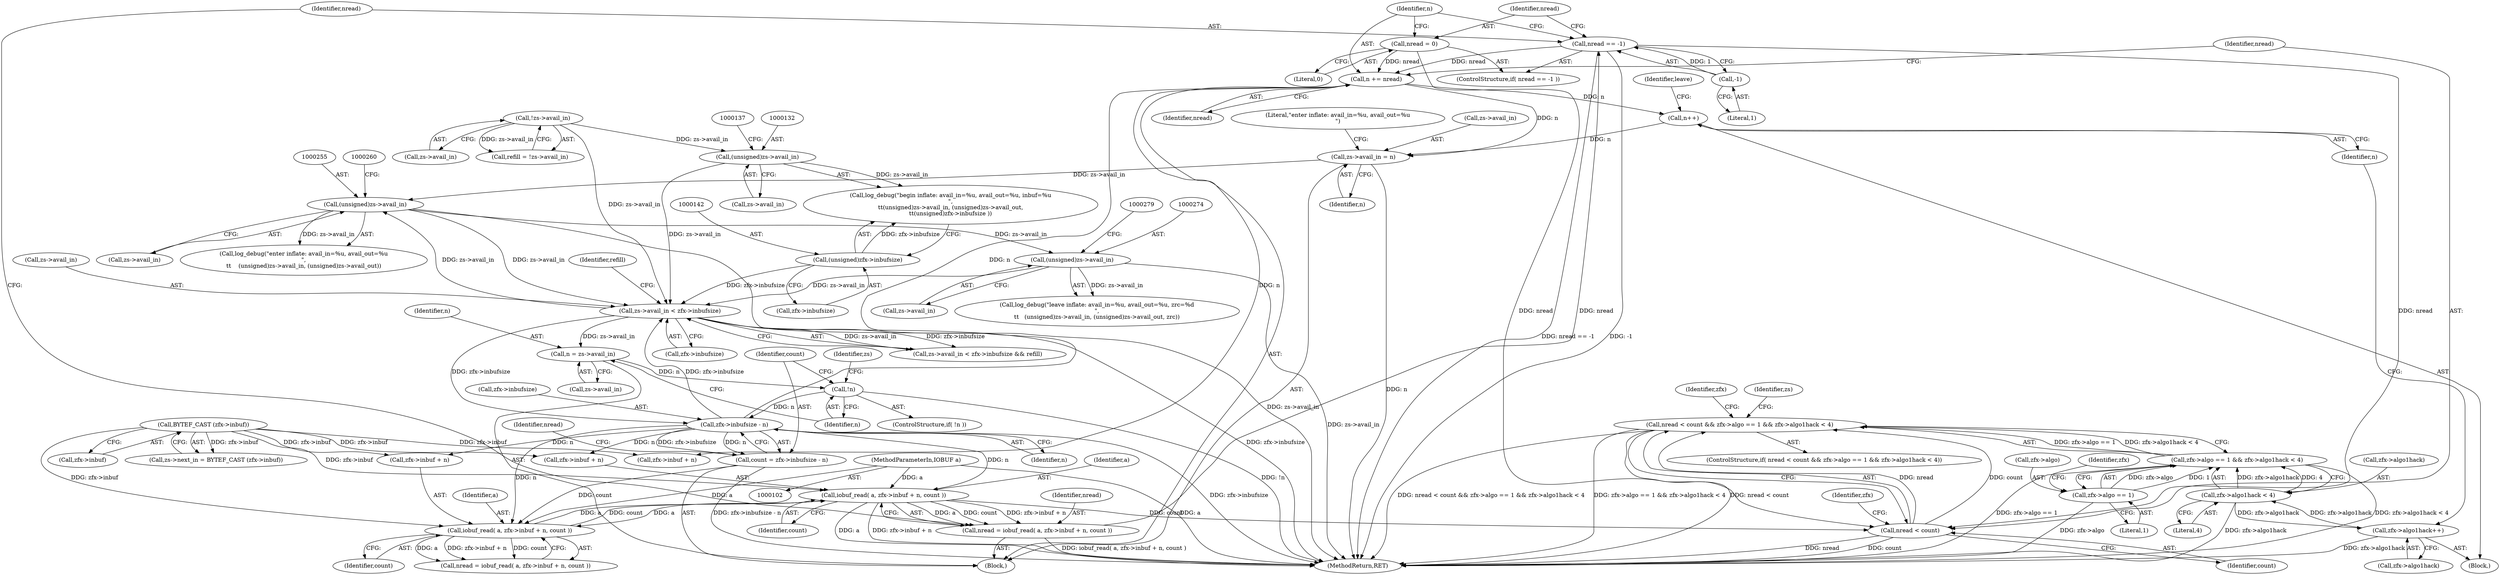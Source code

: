 digraph "0_gnupg_014b2103fcb12f261135e3954f26e9e07b39e342@API" {
"1000214" [label="(Call,nread < count && zfx->algo == 1 && zfx->algo1hack < 4)"];
"1000215" [label="(Call,nread < count)"];
"1000207" [label="(Call,nread = 0)"];
"1000203" [label="(Call,nread == -1)"];
"1000192" [label="(Call,nread = iobuf_read( a, zfx->inbuf + n, count ))"];
"1000194" [label="(Call,iobuf_read( a, zfx->inbuf + n, count ))"];
"1000184" [label="(Call,iobuf_read( a, zfx->inbuf + n, count ))"];
"1000105" [label="(MethodParameterIn,IOBUF a)"];
"1000171" [label="(Call,BYTEF_CAST (zfx->inbuf))"];
"1000177" [label="(Call,zfx->inbufsize - n)"];
"1000150" [label="(Call,zs->avail_in < zfx->inbufsize)"];
"1000273" [label="(Call,(unsigned)zs->avail_in)"];
"1000254" [label="(Call,(unsigned)zs->avail_in)"];
"1000247" [label="(Call,zs->avail_in = n)"];
"1000210" [label="(Call,n += nread)"];
"1000242" [label="(Call,n++)"];
"1000131" [label="(Call,(unsigned)zs->avail_in)"];
"1000123" [label="(Call,!zs->avail_in)"];
"1000141" [label="(Call,(unsigned)zfx->inbufsize)"];
"1000165" [label="(Call,!n)"];
"1000159" [label="(Call,n = zs->avail_in)"];
"1000175" [label="(Call,count = zfx->inbufsize - n)"];
"1000205" [label="(Call,-1)"];
"1000218" [label="(Call,zfx->algo == 1 && zfx->algo1hack < 4)"];
"1000219" [label="(Call,zfx->algo == 1)"];
"1000224" [label="(Call,zfx->algo1hack < 4)"];
"1000238" [label="(Call,zfx->algo1hack++)"];
"1000204" [label="(Identifier,nread)"];
"1000161" [label="(Call,zs->avail_in)"];
"1000191" [label="(Identifier,count)"];
"1000217" [label="(Identifier,count)"];
"1000149" [label="(Call,zs->avail_in < zfx->inbufsize && refill)"];
"1000343" [label="(MethodReturn,RET)"];
"1000194" [label="(Call,iobuf_read( a, zfx->inbuf + n, count ))"];
"1000176" [label="(Identifier,count)"];
"1000150" [label="(Call,zs->avail_in < zfx->inbufsize)"];
"1000228" [label="(Literal,4)"];
"1000248" [label="(Call,zs->avail_in)"];
"1000154" [label="(Call,zfx->inbufsize)"];
"1000181" [label="(Identifier,n)"];
"1000151" [label="(Call,zs->avail_in)"];
"1000256" [label="(Call,zs->avail_in)"];
"1000121" [label="(Call,refill = !zs->avail_in)"];
"1000206" [label="(Literal,1)"];
"1000133" [label="(Call,zs->avail_in)"];
"1000213" [label="(ControlStructure,if( nread < count && zfx->algo == 1 && zfx->algo1hack < 4))"];
"1000238" [label="(Call,zfx->algo1hack++)"];
"1000165" [label="(Call,!n)"];
"1000159" [label="(Call,n = zs->avail_in)"];
"1000239" [label="(Call,zfx->algo1hack)"];
"1000183" [label="(Identifier,nread)"];
"1000141" [label="(Call,(unsigned)zfx->inbufsize)"];
"1000202" [label="(ControlStructure,if( nread == -1 ))"];
"1000251" [label="(Identifier,n)"];
"1000193" [label="(Identifier,nread)"];
"1000216" [label="(Identifier,nread)"];
"1000219" [label="(Call,zfx->algo == 1)"];
"1000177" [label="(Call,zfx->inbufsize - n)"];
"1000224" [label="(Call,zfx->algo1hack < 4)"];
"1000207" [label="(Call,nread = 0)"];
"1000167" [label="(Call,zs->next_in = BYTEF_CAST (zfx->inbuf))"];
"1000124" [label="(Call,zs->avail_in)"];
"1000192" [label="(Call,nread = iobuf_read( a, zfx->inbuf + n, count ))"];
"1000226" [label="(Identifier,zfx)"];
"1000185" [label="(Identifier,a)"];
"1000242" [label="(Call,n++)"];
"1000208" [label="(Identifier,nread)"];
"1000171" [label="(Call,BYTEF_CAST (zfx->inbuf))"];
"1000215" [label="(Call,nread < count)"];
"1000243" [label="(Identifier,n)"];
"1000247" [label="(Call,zs->avail_in = n)"];
"1000166" [label="(Identifier,n)"];
"1000175" [label="(Call,count = zfx->inbufsize - n)"];
"1000249" [label="(Identifier,zs)"];
"1000212" [label="(Identifier,nread)"];
"1000196" [label="(Call,zfx->inbuf + n)"];
"1000225" [label="(Call,zfx->algo1hack)"];
"1000160" [label="(Identifier,n)"];
"1000195" [label="(Identifier,a)"];
"1000253" [label="(Literal,\"enter inflate: avail_in=%u, avail_out=%u\n\")"];
"1000234" [label="(Identifier,zfx)"];
"1000182" [label="(Call,nread = iobuf_read( a, zfx->inbuf + n, count ))"];
"1000223" [label="(Literal,1)"];
"1000218" [label="(Call,zfx->algo == 1 && zfx->algo1hack < 4)"];
"1000214" [label="(Call,nread < count && zfx->algo == 1 && zfx->algo1hack < 4)"];
"1000205" [label="(Call,-1)"];
"1000221" [label="(Identifier,zfx)"];
"1000129" [label="(Call,log_debug(\"begin inflate: avail_in=%u, avail_out=%u, inbuf=%u\n\",\n\t\t(unsigned)zs->avail_in, (unsigned)zs->avail_out,\n\t\t(unsigned)zfx->inbufsize ))"];
"1000211" [label="(Identifier,n)"];
"1000184" [label="(Call,iobuf_read( a, zfx->inbuf + n, count ))"];
"1000169" [label="(Identifier,zs)"];
"1000143" [label="(Call,zfx->inbufsize)"];
"1000186" [label="(Call,zfx->inbuf + n)"];
"1000105" [label="(MethodParameterIn,IOBUF a)"];
"1000232" [label="(Call,zfx->inbuf + n)"];
"1000164" [label="(ControlStructure,if( !n ))"];
"1000210" [label="(Call,n += nread)"];
"1000275" [label="(Call,zs->avail_in)"];
"1000229" [label="(Block,)"];
"1000273" [label="(Call,(unsigned)zs->avail_in)"];
"1000203" [label="(Call,nread == -1)"];
"1000254" [label="(Call,(unsigned)zs->avail_in)"];
"1000201" [label="(Identifier,count)"];
"1000245" [label="(Identifier,leave)"];
"1000157" [label="(Identifier,refill)"];
"1000123" [label="(Call,!zs->avail_in)"];
"1000271" [label="(Call,log_debug(\"leave inflate: avail_in=%u, avail_out=%u, zrc=%d\n\",\n\t\t   (unsigned)zs->avail_in, (unsigned)zs->avail_out, zrc))"];
"1000220" [label="(Call,zfx->algo)"];
"1000158" [label="(Block,)"];
"1000209" [label="(Literal,0)"];
"1000178" [label="(Call,zfx->inbufsize)"];
"1000252" [label="(Call,log_debug(\"enter inflate: avail_in=%u, avail_out=%u\n\",\n\t\t    (unsigned)zs->avail_in, (unsigned)zs->avail_out))"];
"1000172" [label="(Call,zfx->inbuf)"];
"1000131" [label="(Call,(unsigned)zs->avail_in)"];
"1000214" -> "1000213"  [label="AST: "];
"1000214" -> "1000215"  [label="CFG: "];
"1000214" -> "1000218"  [label="CFG: "];
"1000215" -> "1000214"  [label="AST: "];
"1000218" -> "1000214"  [label="AST: "];
"1000234" -> "1000214"  [label="CFG: "];
"1000249" -> "1000214"  [label="CFG: "];
"1000214" -> "1000343"  [label="DDG: nread < count && zfx->algo == 1 && zfx->algo1hack < 4"];
"1000214" -> "1000343"  [label="DDG: zfx->algo == 1 && zfx->algo1hack < 4"];
"1000214" -> "1000343"  [label="DDG: nread < count"];
"1000215" -> "1000214"  [label="DDG: nread"];
"1000215" -> "1000214"  [label="DDG: count"];
"1000218" -> "1000214"  [label="DDG: zfx->algo == 1"];
"1000218" -> "1000214"  [label="DDG: zfx->algo1hack < 4"];
"1000215" -> "1000217"  [label="CFG: "];
"1000216" -> "1000215"  [label="AST: "];
"1000217" -> "1000215"  [label="AST: "];
"1000221" -> "1000215"  [label="CFG: "];
"1000215" -> "1000343"  [label="DDG: nread"];
"1000215" -> "1000343"  [label="DDG: count"];
"1000207" -> "1000215"  [label="DDG: nread"];
"1000203" -> "1000215"  [label="DDG: nread"];
"1000194" -> "1000215"  [label="DDG: count"];
"1000207" -> "1000202"  [label="AST: "];
"1000207" -> "1000209"  [label="CFG: "];
"1000208" -> "1000207"  [label="AST: "];
"1000209" -> "1000207"  [label="AST: "];
"1000211" -> "1000207"  [label="CFG: "];
"1000207" -> "1000210"  [label="DDG: nread"];
"1000203" -> "1000202"  [label="AST: "];
"1000203" -> "1000205"  [label="CFG: "];
"1000204" -> "1000203"  [label="AST: "];
"1000205" -> "1000203"  [label="AST: "];
"1000208" -> "1000203"  [label="CFG: "];
"1000211" -> "1000203"  [label="CFG: "];
"1000203" -> "1000343"  [label="DDG: nread == -1"];
"1000203" -> "1000343"  [label="DDG: -1"];
"1000192" -> "1000203"  [label="DDG: nread"];
"1000205" -> "1000203"  [label="DDG: 1"];
"1000203" -> "1000210"  [label="DDG: nread"];
"1000192" -> "1000158"  [label="AST: "];
"1000192" -> "1000194"  [label="CFG: "];
"1000193" -> "1000192"  [label="AST: "];
"1000194" -> "1000192"  [label="AST: "];
"1000204" -> "1000192"  [label="CFG: "];
"1000192" -> "1000343"  [label="DDG: iobuf_read( a, zfx->inbuf + n, count )"];
"1000194" -> "1000192"  [label="DDG: a"];
"1000194" -> "1000192"  [label="DDG: zfx->inbuf + n"];
"1000194" -> "1000192"  [label="DDG: count"];
"1000194" -> "1000201"  [label="CFG: "];
"1000195" -> "1000194"  [label="AST: "];
"1000196" -> "1000194"  [label="AST: "];
"1000201" -> "1000194"  [label="AST: "];
"1000194" -> "1000343"  [label="DDG: a"];
"1000194" -> "1000343"  [label="DDG: zfx->inbuf + n"];
"1000194" -> "1000184"  [label="DDG: a"];
"1000184" -> "1000194"  [label="DDG: a"];
"1000184" -> "1000194"  [label="DDG: count"];
"1000105" -> "1000194"  [label="DDG: a"];
"1000171" -> "1000194"  [label="DDG: zfx->inbuf"];
"1000177" -> "1000194"  [label="DDG: n"];
"1000184" -> "1000182"  [label="AST: "];
"1000184" -> "1000191"  [label="CFG: "];
"1000185" -> "1000184"  [label="AST: "];
"1000186" -> "1000184"  [label="AST: "];
"1000191" -> "1000184"  [label="AST: "];
"1000182" -> "1000184"  [label="CFG: "];
"1000184" -> "1000182"  [label="DDG: a"];
"1000184" -> "1000182"  [label="DDG: zfx->inbuf + n"];
"1000184" -> "1000182"  [label="DDG: count"];
"1000105" -> "1000184"  [label="DDG: a"];
"1000171" -> "1000184"  [label="DDG: zfx->inbuf"];
"1000177" -> "1000184"  [label="DDG: n"];
"1000175" -> "1000184"  [label="DDG: count"];
"1000105" -> "1000102"  [label="AST: "];
"1000105" -> "1000343"  [label="DDG: a"];
"1000171" -> "1000167"  [label="AST: "];
"1000171" -> "1000172"  [label="CFG: "];
"1000172" -> "1000171"  [label="AST: "];
"1000167" -> "1000171"  [label="CFG: "];
"1000171" -> "1000167"  [label="DDG: zfx->inbuf"];
"1000171" -> "1000186"  [label="DDG: zfx->inbuf"];
"1000171" -> "1000196"  [label="DDG: zfx->inbuf"];
"1000171" -> "1000232"  [label="DDG: zfx->inbuf"];
"1000177" -> "1000175"  [label="AST: "];
"1000177" -> "1000181"  [label="CFG: "];
"1000178" -> "1000177"  [label="AST: "];
"1000181" -> "1000177"  [label="AST: "];
"1000175" -> "1000177"  [label="CFG: "];
"1000177" -> "1000343"  [label="DDG: zfx->inbufsize"];
"1000177" -> "1000150"  [label="DDG: zfx->inbufsize"];
"1000177" -> "1000175"  [label="DDG: zfx->inbufsize"];
"1000177" -> "1000175"  [label="DDG: n"];
"1000150" -> "1000177"  [label="DDG: zfx->inbufsize"];
"1000165" -> "1000177"  [label="DDG: n"];
"1000177" -> "1000186"  [label="DDG: n"];
"1000177" -> "1000196"  [label="DDG: n"];
"1000177" -> "1000210"  [label="DDG: n"];
"1000150" -> "1000149"  [label="AST: "];
"1000150" -> "1000154"  [label="CFG: "];
"1000151" -> "1000150"  [label="AST: "];
"1000154" -> "1000150"  [label="AST: "];
"1000157" -> "1000150"  [label="CFG: "];
"1000149" -> "1000150"  [label="CFG: "];
"1000150" -> "1000343"  [label="DDG: zfx->inbufsize"];
"1000150" -> "1000149"  [label="DDG: zs->avail_in"];
"1000150" -> "1000149"  [label="DDG: zfx->inbufsize"];
"1000273" -> "1000150"  [label="DDG: zs->avail_in"];
"1000131" -> "1000150"  [label="DDG: zs->avail_in"];
"1000254" -> "1000150"  [label="DDG: zs->avail_in"];
"1000123" -> "1000150"  [label="DDG: zs->avail_in"];
"1000141" -> "1000150"  [label="DDG: zfx->inbufsize"];
"1000150" -> "1000159"  [label="DDG: zs->avail_in"];
"1000150" -> "1000254"  [label="DDG: zs->avail_in"];
"1000273" -> "1000271"  [label="AST: "];
"1000273" -> "1000275"  [label="CFG: "];
"1000274" -> "1000273"  [label="AST: "];
"1000275" -> "1000273"  [label="AST: "];
"1000279" -> "1000273"  [label="CFG: "];
"1000273" -> "1000343"  [label="DDG: zs->avail_in"];
"1000273" -> "1000271"  [label="DDG: zs->avail_in"];
"1000254" -> "1000273"  [label="DDG: zs->avail_in"];
"1000254" -> "1000252"  [label="AST: "];
"1000254" -> "1000256"  [label="CFG: "];
"1000255" -> "1000254"  [label="AST: "];
"1000256" -> "1000254"  [label="AST: "];
"1000260" -> "1000254"  [label="CFG: "];
"1000254" -> "1000343"  [label="DDG: zs->avail_in"];
"1000254" -> "1000252"  [label="DDG: zs->avail_in"];
"1000247" -> "1000254"  [label="DDG: zs->avail_in"];
"1000247" -> "1000158"  [label="AST: "];
"1000247" -> "1000251"  [label="CFG: "];
"1000248" -> "1000247"  [label="AST: "];
"1000251" -> "1000247"  [label="AST: "];
"1000253" -> "1000247"  [label="CFG: "];
"1000247" -> "1000343"  [label="DDG: n"];
"1000210" -> "1000247"  [label="DDG: n"];
"1000242" -> "1000247"  [label="DDG: n"];
"1000210" -> "1000158"  [label="AST: "];
"1000210" -> "1000212"  [label="CFG: "];
"1000211" -> "1000210"  [label="AST: "];
"1000212" -> "1000210"  [label="AST: "];
"1000216" -> "1000210"  [label="CFG: "];
"1000210" -> "1000232"  [label="DDG: n"];
"1000210" -> "1000242"  [label="DDG: n"];
"1000242" -> "1000229"  [label="AST: "];
"1000242" -> "1000243"  [label="CFG: "];
"1000243" -> "1000242"  [label="AST: "];
"1000245" -> "1000242"  [label="CFG: "];
"1000131" -> "1000129"  [label="AST: "];
"1000131" -> "1000133"  [label="CFG: "];
"1000132" -> "1000131"  [label="AST: "];
"1000133" -> "1000131"  [label="AST: "];
"1000137" -> "1000131"  [label="CFG: "];
"1000131" -> "1000129"  [label="DDG: zs->avail_in"];
"1000123" -> "1000131"  [label="DDG: zs->avail_in"];
"1000123" -> "1000121"  [label="AST: "];
"1000123" -> "1000124"  [label="CFG: "];
"1000124" -> "1000123"  [label="AST: "];
"1000121" -> "1000123"  [label="CFG: "];
"1000123" -> "1000121"  [label="DDG: zs->avail_in"];
"1000141" -> "1000129"  [label="AST: "];
"1000141" -> "1000143"  [label="CFG: "];
"1000142" -> "1000141"  [label="AST: "];
"1000143" -> "1000141"  [label="AST: "];
"1000129" -> "1000141"  [label="CFG: "];
"1000141" -> "1000129"  [label="DDG: zfx->inbufsize"];
"1000165" -> "1000164"  [label="AST: "];
"1000165" -> "1000166"  [label="CFG: "];
"1000166" -> "1000165"  [label="AST: "];
"1000169" -> "1000165"  [label="CFG: "];
"1000176" -> "1000165"  [label="CFG: "];
"1000165" -> "1000343"  [label="DDG: !n"];
"1000159" -> "1000165"  [label="DDG: n"];
"1000159" -> "1000158"  [label="AST: "];
"1000159" -> "1000161"  [label="CFG: "];
"1000160" -> "1000159"  [label="AST: "];
"1000161" -> "1000159"  [label="AST: "];
"1000166" -> "1000159"  [label="CFG: "];
"1000175" -> "1000158"  [label="AST: "];
"1000176" -> "1000175"  [label="AST: "];
"1000183" -> "1000175"  [label="CFG: "];
"1000175" -> "1000343"  [label="DDG: zfx->inbufsize - n"];
"1000205" -> "1000206"  [label="CFG: "];
"1000206" -> "1000205"  [label="AST: "];
"1000218" -> "1000219"  [label="CFG: "];
"1000218" -> "1000224"  [label="CFG: "];
"1000219" -> "1000218"  [label="AST: "];
"1000224" -> "1000218"  [label="AST: "];
"1000218" -> "1000343"  [label="DDG: zfx->algo == 1"];
"1000218" -> "1000343"  [label="DDG: zfx->algo1hack < 4"];
"1000219" -> "1000218"  [label="DDG: zfx->algo"];
"1000219" -> "1000218"  [label="DDG: 1"];
"1000224" -> "1000218"  [label="DDG: zfx->algo1hack"];
"1000224" -> "1000218"  [label="DDG: 4"];
"1000219" -> "1000223"  [label="CFG: "];
"1000220" -> "1000219"  [label="AST: "];
"1000223" -> "1000219"  [label="AST: "];
"1000226" -> "1000219"  [label="CFG: "];
"1000219" -> "1000343"  [label="DDG: zfx->algo"];
"1000224" -> "1000228"  [label="CFG: "];
"1000225" -> "1000224"  [label="AST: "];
"1000228" -> "1000224"  [label="AST: "];
"1000224" -> "1000343"  [label="DDG: zfx->algo1hack"];
"1000238" -> "1000224"  [label="DDG: zfx->algo1hack"];
"1000224" -> "1000238"  [label="DDG: zfx->algo1hack"];
"1000238" -> "1000229"  [label="AST: "];
"1000238" -> "1000239"  [label="CFG: "];
"1000239" -> "1000238"  [label="AST: "];
"1000243" -> "1000238"  [label="CFG: "];
"1000238" -> "1000343"  [label="DDG: zfx->algo1hack"];
}
